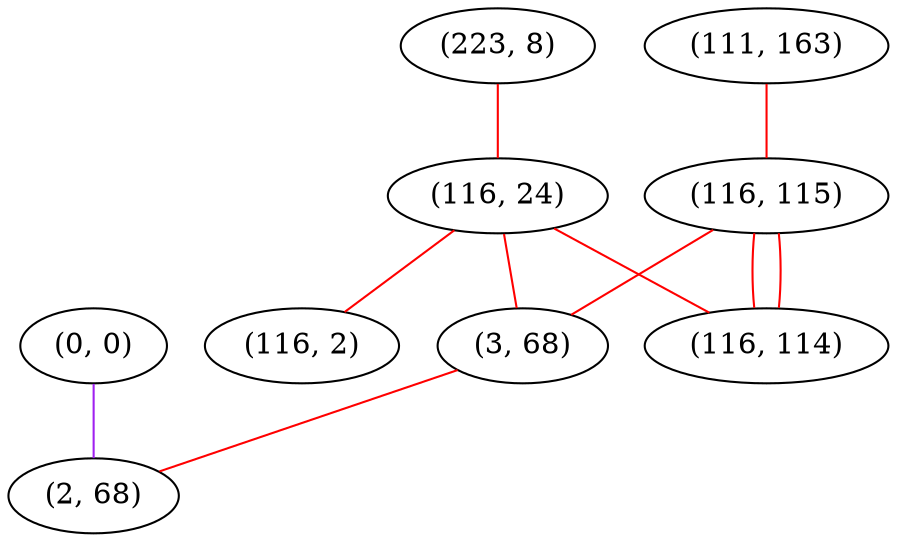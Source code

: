 graph "" {
"(0, 0)";
"(223, 8)";
"(116, 24)";
"(111, 163)";
"(116, 115)";
"(116, 2)";
"(116, 114)";
"(3, 68)";
"(2, 68)";
"(0, 0)" -- "(2, 68)"  [color=purple, key=0, weight=4];
"(223, 8)" -- "(116, 24)"  [color=red, key=0, weight=1];
"(116, 24)" -- "(116, 114)"  [color=red, key=0, weight=1];
"(116, 24)" -- "(3, 68)"  [color=red, key=0, weight=1];
"(116, 24)" -- "(116, 2)"  [color=red, key=0, weight=1];
"(111, 163)" -- "(116, 115)"  [color=red, key=0, weight=1];
"(116, 115)" -- "(3, 68)"  [color=red, key=0, weight=1];
"(116, 115)" -- "(116, 114)"  [color=red, key=0, weight=1];
"(116, 115)" -- "(116, 114)"  [color=red, key=1, weight=1];
"(3, 68)" -- "(2, 68)"  [color=red, key=0, weight=1];
}
